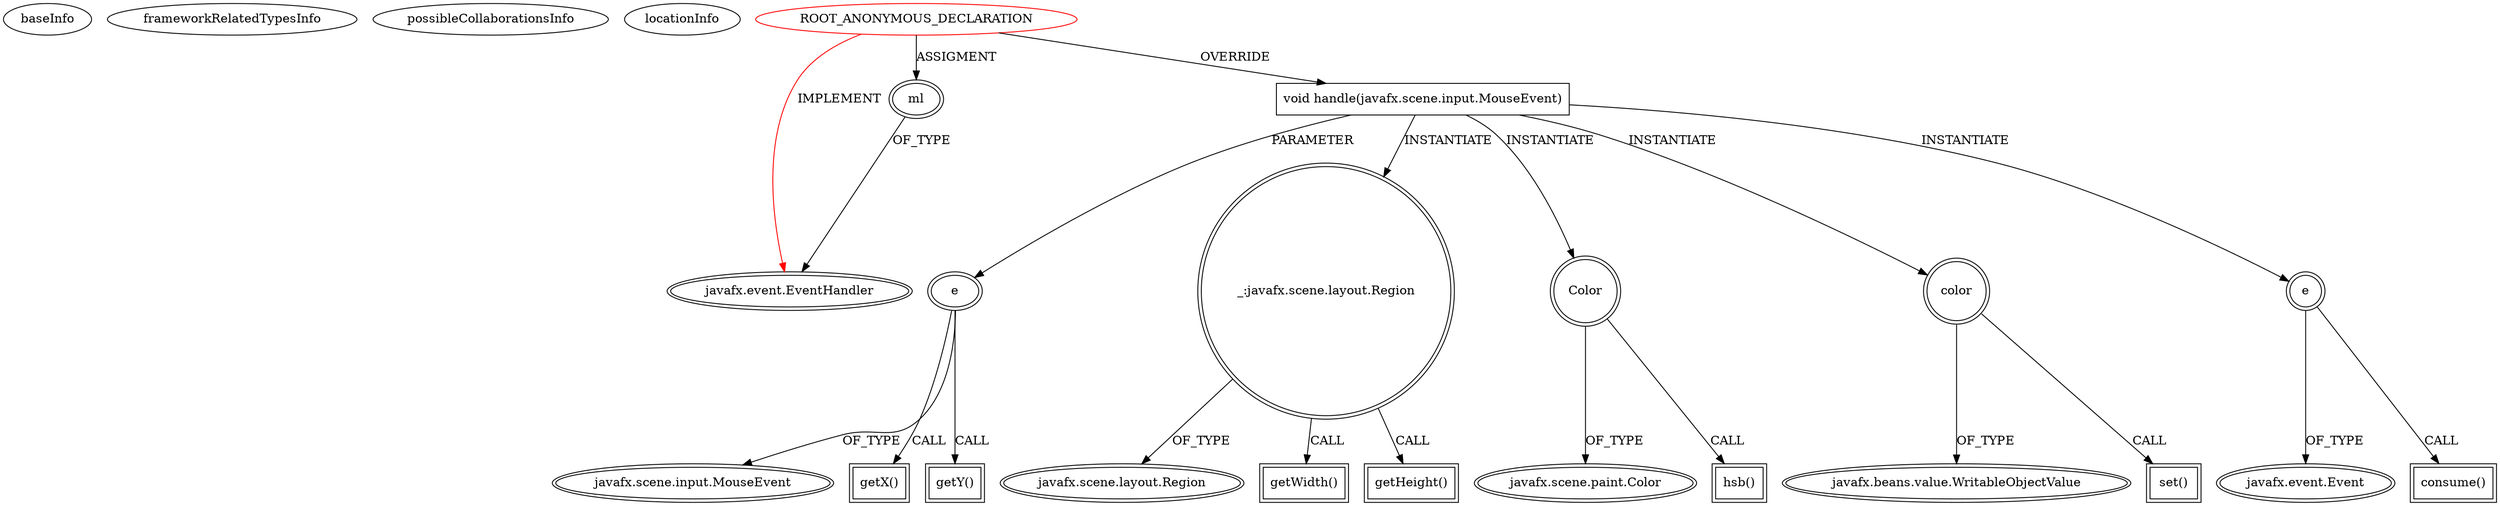 digraph {
baseInfo[graphId=1897,category="extension_graph",isAnonymous=true,possibleRelation=false]
frameworkRelatedTypesInfo[0="javafx.event.EventHandler"]
possibleCollaborationsInfo[]
locationInfo[projectName="atsticks-FXOne",filePath="/atsticks-FXOne/FXOne-master/org.fxone/fxone-ui/src/main/java/org/fxone/ui/rt/components/colorpicker/SimpleHSBColorPicker.java",contextSignature="void SimpleHSBColorPicker()",graphId="1897"]
0[label="ROOT_ANONYMOUS_DECLARATION",vertexType="ROOT_ANONYMOUS_DECLARATION",isFrameworkType=false,color=red]
1[label="javafx.event.EventHandler",vertexType="FRAMEWORK_INTERFACE_TYPE",isFrameworkType=true,peripheries=2]
2[label="ml",vertexType="OUTSIDE_VARIABLE_EXPRESION",isFrameworkType=true,peripheries=2]
4[label="void handle(javafx.scene.input.MouseEvent)",vertexType="OVERRIDING_METHOD_DECLARATION",isFrameworkType=false,shape=box]
5[label="e",vertexType="PARAMETER_DECLARATION",isFrameworkType=true,peripheries=2]
6[label="javafx.scene.input.MouseEvent",vertexType="FRAMEWORK_CLASS_TYPE",isFrameworkType=true,peripheries=2]
7[label="_:javafx.scene.layout.Region",vertexType="VARIABLE_EXPRESION",isFrameworkType=true,peripheries=2,shape=circle]
9[label="javafx.scene.layout.Region",vertexType="FRAMEWORK_CLASS_TYPE",isFrameworkType=true,peripheries=2]
8[label="getWidth()",vertexType="INSIDE_CALL",isFrameworkType=true,peripheries=2,shape=box]
11[label="getHeight()",vertexType="INSIDE_CALL",isFrameworkType=true,peripheries=2,shape=box]
13[label="getX()",vertexType="INSIDE_CALL",isFrameworkType=true,peripheries=2,shape=box]
15[label="getY()",vertexType="INSIDE_CALL",isFrameworkType=true,peripheries=2,shape=box]
16[label="Color",vertexType="VARIABLE_EXPRESION",isFrameworkType=true,peripheries=2,shape=circle]
18[label="javafx.scene.paint.Color",vertexType="FRAMEWORK_CLASS_TYPE",isFrameworkType=true,peripheries=2]
17[label="hsb()",vertexType="INSIDE_CALL",isFrameworkType=true,peripheries=2,shape=box]
19[label="color",vertexType="VARIABLE_EXPRESION",isFrameworkType=true,peripheries=2,shape=circle]
21[label="javafx.beans.value.WritableObjectValue",vertexType="FRAMEWORK_INTERFACE_TYPE",isFrameworkType=true,peripheries=2]
20[label="set()",vertexType="INSIDE_CALL",isFrameworkType=true,peripheries=2,shape=box]
22[label="e",vertexType="VARIABLE_EXPRESION",isFrameworkType=true,peripheries=2,shape=circle]
24[label="javafx.event.Event",vertexType="FRAMEWORK_CLASS_TYPE",isFrameworkType=true,peripheries=2]
23[label="consume()",vertexType="INSIDE_CALL",isFrameworkType=true,peripheries=2,shape=box]
0->1[label="IMPLEMENT",color=red]
0->2[label="ASSIGMENT"]
2->1[label="OF_TYPE"]
0->4[label="OVERRIDE"]
5->6[label="OF_TYPE"]
4->5[label="PARAMETER"]
4->7[label="INSTANTIATE"]
7->9[label="OF_TYPE"]
7->8[label="CALL"]
7->11[label="CALL"]
5->13[label="CALL"]
5->15[label="CALL"]
4->16[label="INSTANTIATE"]
16->18[label="OF_TYPE"]
16->17[label="CALL"]
4->19[label="INSTANTIATE"]
19->21[label="OF_TYPE"]
19->20[label="CALL"]
4->22[label="INSTANTIATE"]
22->24[label="OF_TYPE"]
22->23[label="CALL"]
}

